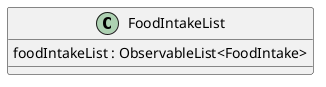 @startuml
'https://plantuml.com/class-diagram

left to right direction

class FoodIntakeList {
    foodIntakeList : ObservableList<FoodIntake>
}

@enduml
